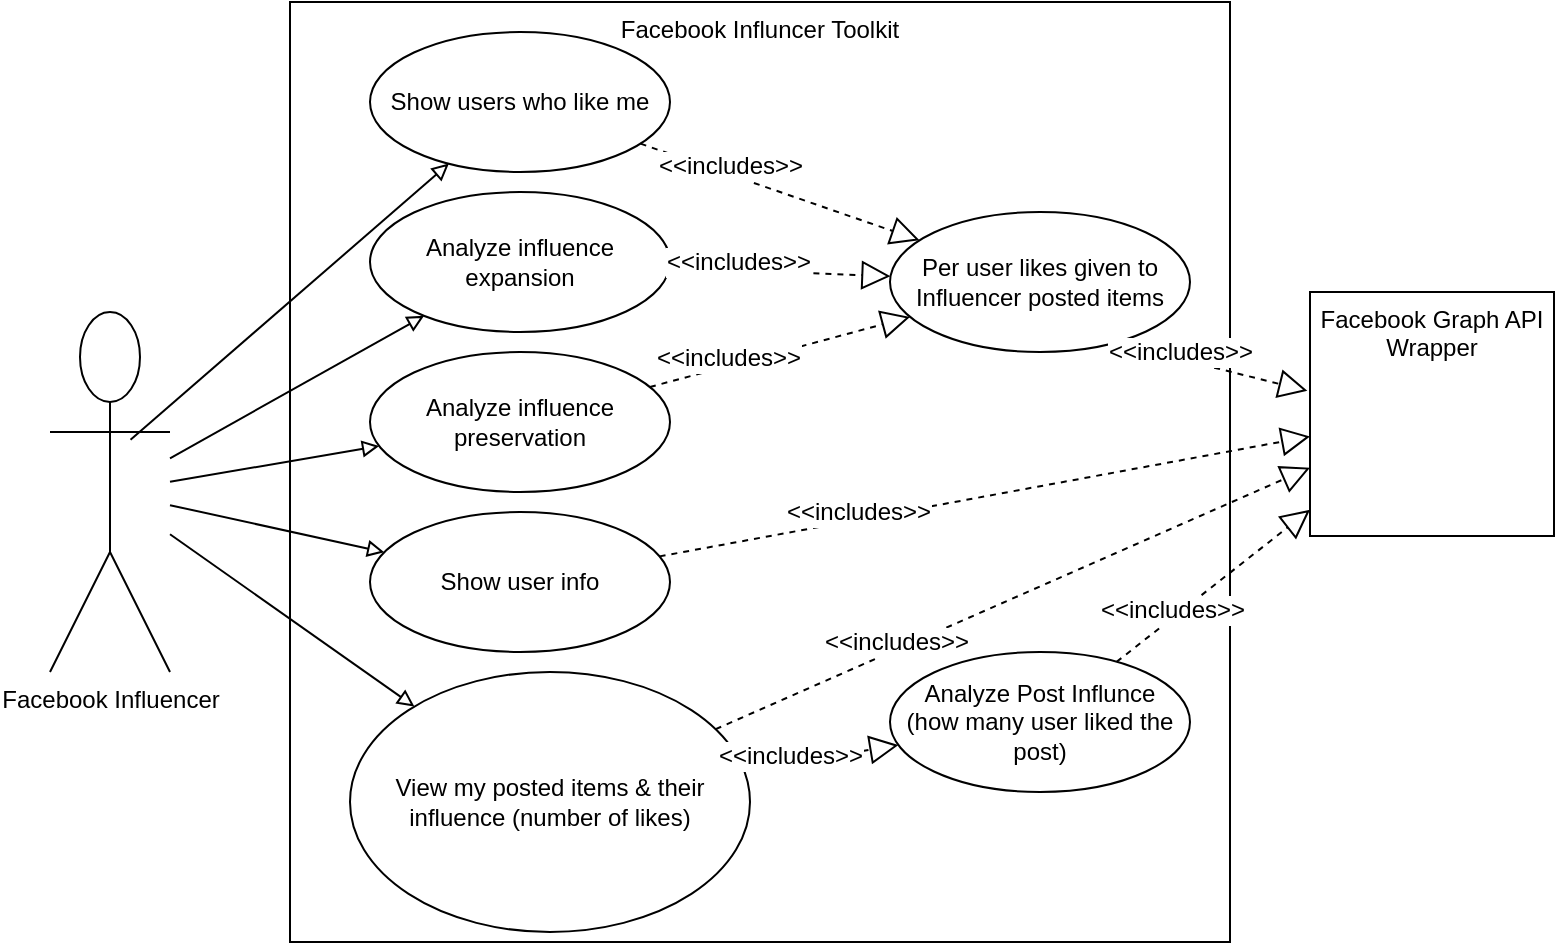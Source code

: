 <mxfile version="12.1.3" pages="1"><diagram id="hqGKdFoO-Z3xdFBg0qpz" name="Page-1"><mxGraphModel dx="1860" dy="601" grid="1" gridSize="10" guides="0" tooltips="1" connect="0" arrows="1" fold="1" page="1" pageScale="1" pageWidth="850" pageHeight="1100" math="0" shadow="0"><root><mxCell id="0"/><mxCell id="1" parent="0"/><mxCell id="Bx-YhujLm2W2JwVz7hdP-1" value="Facebook Influencer" style="shape=umlActor;verticalLabelPosition=bottom;labelBackgroundColor=#ffffff;verticalAlign=top;html=1;outlineConnect=0;" vertex="1" parent="1"><mxGeometry x="40" y="240" width="60" height="180" as="geometry"/></mxCell><mxCell id="Bx-YhujLm2W2JwVz7hdP-6" value="Facebook Influncer Toolkit" style="whiteSpace=wrap;html=1;aspect=fixed;verticalAlign=top;" vertex="1" parent="1"><mxGeometry x="160" y="85" width="470" height="470" as="geometry"/></mxCell><mxCell id="Bx-YhujLm2W2JwVz7hdP-8" value="Show users who like me" style="ellipse;whiteSpace=wrap;html=1;" vertex="1" parent="1"><mxGeometry x="200" y="100" width="150" height="70" as="geometry"/></mxCell><mxCell id="Bx-YhujLm2W2JwVz7hdP-10" value="Analyze Post Influnce&lt;br&gt;(how many user liked the post)" style="ellipse;whiteSpace=wrap;html=1;" vertex="1" parent="1"><mxGeometry x="460" y="410" width="150" height="70" as="geometry"/></mxCell><mxCell id="Bx-YhujLm2W2JwVz7hdP-11" value="Analyze influence expansion" style="ellipse;whiteSpace=wrap;html=1;" vertex="1" parent="1"><mxGeometry x="200" y="180" width="150" height="70" as="geometry"/></mxCell><mxCell id="Bx-YhujLm2W2JwVz7hdP-14" value="Analyze influence&lt;br&gt;preservation" style="ellipse;whiteSpace=wrap;html=1;" vertex="1" parent="1"><mxGeometry x="200" y="260" width="150" height="70" as="geometry"/></mxCell><mxCell id="Bx-YhujLm2W2JwVz7hdP-15" value="Per user likes given to Influencer posted items" style="ellipse;whiteSpace=wrap;html=1;" vertex="1" parent="1"><mxGeometry x="460" y="190" width="150" height="70" as="geometry"/></mxCell><mxCell id="Bx-YhujLm2W2JwVz7hdP-16" value="Facebook Graph API Wrapper" style="whiteSpace=wrap;html=1;aspect=fixed;verticalAlign=top;" vertex="1" parent="1"><mxGeometry x="670" y="230" width="122" height="122" as="geometry"/></mxCell><mxCell id="Bx-YhujLm2W2JwVz7hdP-17" value="View my posted items &amp;amp; their influence (number of likes)" style="ellipse;whiteSpace=wrap;html=1;" vertex="1" parent="1"><mxGeometry x="190" y="420" width="200" height="130" as="geometry"/></mxCell><mxCell id="Bx-YhujLm2W2JwVz7hdP-20" value="" style="endArrow=block;dashed=1;endFill=0;endSize=12;html=1;" edge="1" parent="1" source="Bx-YhujLm2W2JwVz7hdP-10" target="Bx-YhujLm2W2JwVz7hdP-16"><mxGeometry width="160" relative="1" as="geometry"><mxPoint x="500" y="452" as="sourcePoint"/><mxPoint x="670" y="359.97" as="targetPoint"/></mxGeometry></mxCell><mxCell id="Bx-YhujLm2W2JwVz7hdP-37" value="&amp;lt;&amp;lt;includes&amp;gt;&amp;gt;" style="text;html=1;resizable=0;points=[];align=center;verticalAlign=middle;labelBackgroundColor=#ffffff;" vertex="1" connectable="0" parent="Bx-YhujLm2W2JwVz7hdP-20"><mxGeometry x="-0.386" y="4" relative="1" as="geometry"><mxPoint as="offset"/></mxGeometry></mxCell><mxCell id="Bx-YhujLm2W2JwVz7hdP-38" value="" style="endArrow=block;dashed=1;endFill=0;endSize=12;html=1;entryX=-0.011;entryY=0.405;entryDx=0;entryDy=0;entryPerimeter=0;exitX=0.77;exitY=0.947;exitDx=0;exitDy=0;exitPerimeter=0;" edge="1" parent="1" source="Bx-YhujLm2W2JwVz7hdP-15" target="Bx-YhujLm2W2JwVz7hdP-16"><mxGeometry width="160" relative="1" as="geometry"><mxPoint x="460" y="382" as="sourcePoint"/><mxPoint x="630" y="289.97" as="targetPoint"/></mxGeometry></mxCell><mxCell id="Bx-YhujLm2W2JwVz7hdP-39" value="&amp;lt;&amp;lt;includes&amp;gt;&amp;gt;" style="text;html=1;resizable=0;points=[];align=center;verticalAlign=middle;labelBackgroundColor=#ffffff;" vertex="1" connectable="0" parent="Bx-YhujLm2W2JwVz7hdP-38"><mxGeometry x="-0.386" y="4" relative="1" as="geometry"><mxPoint as="offset"/></mxGeometry></mxCell><mxCell id="Bx-YhujLm2W2JwVz7hdP-40" value="" style="endArrow=block;dashed=1;endFill=0;endSize=12;html=1;" edge="1" parent="1" source="Bx-YhujLm2W2JwVz7hdP-17" target="Bx-YhujLm2W2JwVz7hdP-16"><mxGeometry width="160" relative="1" as="geometry"><mxPoint x="577.198" y="419.868" as="sourcePoint"/><mxPoint x="680" y="369.97" as="targetPoint"/></mxGeometry></mxCell><mxCell id="Bx-YhujLm2W2JwVz7hdP-41" value="&amp;lt;&amp;lt;includes&amp;gt;&amp;gt;" style="text;html=1;resizable=0;points=[];align=center;verticalAlign=middle;labelBackgroundColor=#ffffff;" vertex="1" connectable="0" parent="Bx-YhujLm2W2JwVz7hdP-40"><mxGeometry x="-0.386" y="4" relative="1" as="geometry"><mxPoint as="offset"/></mxGeometry></mxCell><mxCell id="Bx-YhujLm2W2JwVz7hdP-42" value="" style="endArrow=block;dashed=1;endFill=0;endSize=12;html=1;" edge="1" parent="1" source="Bx-YhujLm2W2JwVz7hdP-14" target="Bx-YhujLm2W2JwVz7hdP-15"><mxGeometry width="160" relative="1" as="geometry"><mxPoint x="350.466" y="437.922" as="sourcePoint"/><mxPoint x="680" y="351.222" as="targetPoint"/></mxGeometry></mxCell><mxCell id="Bx-YhujLm2W2JwVz7hdP-43" value="&amp;lt;&amp;lt;includes&amp;gt;&amp;gt;" style="text;html=1;resizable=0;points=[];align=center;verticalAlign=middle;labelBackgroundColor=#ffffff;" vertex="1" connectable="0" parent="Bx-YhujLm2W2JwVz7hdP-42"><mxGeometry x="-0.386" y="4" relative="1" as="geometry"><mxPoint as="offset"/></mxGeometry></mxCell><mxCell id="Bx-YhujLm2W2JwVz7hdP-44" value="" style="endArrow=block;dashed=1;endFill=0;endSize=12;html=1;" edge="1" parent="1" source="Bx-YhujLm2W2JwVz7hdP-11" target="Bx-YhujLm2W2JwVz7hdP-15"><mxGeometry width="160" relative="1" as="geometry"><mxPoint x="319.772" y="233.099" as="sourcePoint"/><mxPoint x="468.435" y="170.008" as="targetPoint"/></mxGeometry></mxCell><mxCell id="Bx-YhujLm2W2JwVz7hdP-45" value="&amp;lt;&amp;lt;includes&amp;gt;&amp;gt;" style="text;html=1;resizable=0;points=[];align=center;verticalAlign=middle;labelBackgroundColor=#ffffff;" vertex="1" connectable="0" parent="Bx-YhujLm2W2JwVz7hdP-44"><mxGeometry x="-0.386" y="4" relative="1" as="geometry"><mxPoint as="offset"/></mxGeometry></mxCell><mxCell id="Bx-YhujLm2W2JwVz7hdP-46" value="" style="endArrow=block;dashed=1;endFill=0;endSize=12;html=1;" edge="1" parent="1" source="Bx-YhujLm2W2JwVz7hdP-8" target="Bx-YhujLm2W2JwVz7hdP-15"><mxGeometry width="160" relative="1" as="geometry"><mxPoint x="390.001" y="148.808" as="sourcePoint"/><mxPoint x="501.999" y="140.192" as="targetPoint"/></mxGeometry></mxCell><mxCell id="Bx-YhujLm2W2JwVz7hdP-47" value="&amp;lt;&amp;lt;includes&amp;gt;&amp;gt;" style="text;html=1;resizable=0;points=[];align=center;verticalAlign=middle;labelBackgroundColor=#ffffff;" vertex="1" connectable="0" parent="Bx-YhujLm2W2JwVz7hdP-46"><mxGeometry x="-0.386" y="4" relative="1" as="geometry"><mxPoint as="offset"/></mxGeometry></mxCell><mxCell id="Bx-YhujLm2W2JwVz7hdP-53" value="" style="endArrow=block;endFill=0;endSize=6;html=1;exitX=0.671;exitY=0.355;exitDx=0;exitDy=0;exitPerimeter=0;" edge="1" parent="1" source="Bx-YhujLm2W2JwVz7hdP-1" target="Bx-YhujLm2W2JwVz7hdP-8"><mxGeometry width="100" relative="1" as="geometry"><mxPoint x="20" y="580" as="sourcePoint"/><mxPoint x="120" y="580" as="targetPoint"/></mxGeometry></mxCell><mxCell id="Bx-YhujLm2W2JwVz7hdP-58" value="" style="endArrow=block;endFill=0;endSize=6;html=1;" edge="1" parent="1" source="Bx-YhujLm2W2JwVz7hdP-1" target="Bx-YhujLm2W2JwVz7hdP-11"><mxGeometry width="100" relative="1" as="geometry"><mxPoint x="100.26" y="323.9" as="sourcePoint"/><mxPoint x="255.931" y="204.876" as="targetPoint"/></mxGeometry></mxCell><mxCell id="Bx-YhujLm2W2JwVz7hdP-59" value="" style="endArrow=block;endFill=0;endSize=6;html=1;" edge="1" parent="1" source="Bx-YhujLm2W2JwVz7hdP-1" target="Bx-YhujLm2W2JwVz7hdP-14"><mxGeometry width="100" relative="1" as="geometry"><mxPoint x="90.26" y="313.9" as="sourcePoint"/><mxPoint x="245.931" y="194.876" as="targetPoint"/></mxGeometry></mxCell><mxCell id="Bx-YhujLm2W2JwVz7hdP-60" value="" style="endArrow=block;endFill=0;endSize=6;html=1;" edge="1" parent="1" source="Bx-YhujLm2W2JwVz7hdP-1" target="Bx-YhujLm2W2JwVz7hdP-17"><mxGeometry width="100" relative="1" as="geometry"><mxPoint x="110" y="339.209" as="sourcePoint"/><mxPoint x="210.076" y="336.572" as="targetPoint"/></mxGeometry></mxCell><mxCell id="Bx-YhujLm2W2JwVz7hdP-61" value="" style="endArrow=block;dashed=1;endFill=0;endSize=12;html=1;" edge="1" parent="1" source="Bx-YhujLm2W2JwVz7hdP-17" target="Bx-YhujLm2W2JwVz7hdP-10"><mxGeometry width="160" relative="1" as="geometry"><mxPoint x="392.376" y="412.273" as="sourcePoint"/><mxPoint x="680" y="320.447" as="targetPoint"/></mxGeometry></mxCell><mxCell id="Bx-YhujLm2W2JwVz7hdP-62" value="&amp;lt;&amp;lt;includes&amp;gt;&amp;gt;" style="text;html=1;resizable=0;points=[];align=center;verticalAlign=middle;labelBackgroundColor=#ffffff;" vertex="1" connectable="0" parent="Bx-YhujLm2W2JwVz7hdP-61"><mxGeometry x="-0.386" y="4" relative="1" as="geometry"><mxPoint as="offset"/></mxGeometry></mxCell><mxCell id="Bx-YhujLm2W2JwVz7hdP-64" value="Show user info" style="ellipse;whiteSpace=wrap;html=1;" vertex="1" parent="1"><mxGeometry x="200" y="340" width="150" height="70" as="geometry"/></mxCell><mxCell id="Bx-YhujLm2W2JwVz7hdP-65" value="" style="endArrow=block;endFill=0;endSize=6;html=1;" edge="1" parent="1" source="Bx-YhujLm2W2JwVz7hdP-1" target="Bx-YhujLm2W2JwVz7hdP-64"><mxGeometry width="100" relative="1" as="geometry"><mxPoint x="60" y="330" as="sourcePoint"/><mxPoint x="232.192" y="447.226" as="targetPoint"/></mxGeometry></mxCell><mxCell id="Bx-YhujLm2W2JwVz7hdP-68" value="" style="endArrow=block;dashed=1;endFill=0;endSize=12;html=1;" edge="1" parent="1" source="Bx-YhujLm2W2JwVz7hdP-64" target="Bx-YhujLm2W2JwVz7hdP-16"><mxGeometry width="160" relative="1" as="geometry"><mxPoint x="382.842" y="458.593" as="sourcePoint"/><mxPoint x="680" y="327.834" as="targetPoint"/></mxGeometry></mxCell><mxCell id="Bx-YhujLm2W2JwVz7hdP-69" value="&amp;lt;&amp;lt;includes&amp;gt;&amp;gt;" style="text;html=1;resizable=0;points=[];align=center;verticalAlign=middle;labelBackgroundColor=#ffffff;" vertex="1" connectable="0" parent="Bx-YhujLm2W2JwVz7hdP-68"><mxGeometry x="-0.386" y="4" relative="1" as="geometry"><mxPoint as="offset"/></mxGeometry></mxCell></root></mxGraphModel></diagram></mxfile>
